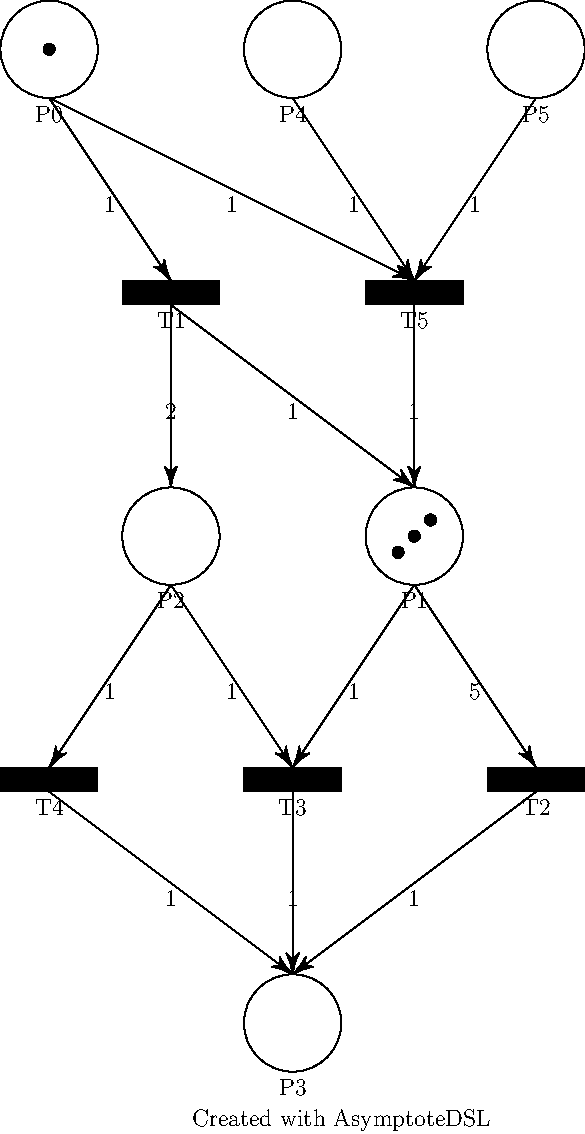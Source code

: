 size(20cm, 20cm);
draw(circle((6.0,1.0), 1.0), black);
draw(circle((11.0,21.0), 1.0), black);
draw(circle((3.5,11.0), 1.0), black);
draw(circle((1.0,21.0), 1.0), black);
draw(circle((8.5,11.0), 1.0), black);
draw(circle((6.0,21.0), 1.0), black);
fill(shift(11.0, 6.0) * rotate(90.0) * box((-0.25,1.0), (0.25,-1.0)), black);
fill(shift(6.0, 6.0) * rotate(90.0) * box((-0.25,1.0), (0.25,-1.0)), black);
fill(shift(1.0, 6.0) * rotate(90.0) * box((-0.25,1.0), (0.25,-1.0)), black);
fill(shift(8.5, 16.0) * rotate(90.0) * box((-0.25,1.0), (0.25,-1.0)), black);
fill(shift(3.5, 16.0) * rotate(90.0) * box((-0.25,1.0), (0.25,-1.0)), black);
label("P3", (6.0,0.0), align = S, black);
label("P5", (11.0,20.0), align = S, black);
label("P2", (3.5,10.0), align = S, black);
label("P0", (1.0,20.0), align = S, black);
label("P1", (8.5,10.0), align = S, black);
label("P4", (6.0,20.0), align = S, black);
label("T2", (11.0,5.75), align = S, black);
label("T3", (6.0,5.75), align = S, black);
label("T4", (1.0,5.75), align = S, black);
label("T5", (8.5,15.75), align = S, black);
label("T1", (3.5,15.75), align = S, black);
draw((8.5,10.0) -- (11.0,6.25), arrow = Arrow(HookHead), black);
label("5", (9.75,8.125), align = S, black);
draw((8.5,10.0) -- (6.0,6.25), arrow = Arrow(HookHead), black);
label("1", (7.25,8.125), align = S, black);
draw((3.5,10.0) -- (6.0,6.25), arrow = Arrow(HookHead), black);
label("1", (4.75,8.125), align = S, black);
draw((3.5,10.0) -- (1.0,6.25), arrow = Arrow(HookHead), black);
label("1", (2.25,8.125), align = S, black);
draw((1.0,20.0) -- (8.5,16.25), arrow = Arrow(HookHead), black);
label("1", (4.75,18.125), align = S, black);
draw((6.0,20.0) -- (8.5,16.25), arrow = Arrow(HookHead), black);
label("1", (7.25,18.125), align = S, black);
draw((11.0,20.0) -- (8.5,16.25), arrow = Arrow(HookHead), black);
label("1", (9.75,18.125), align = S, black);
draw((1.0,20.0) -- (3.5,16.25), arrow = Arrow(HookHead), black);
label("1", (2.25,18.125), align = S, black);
draw((11.0,5.75) -- (6.0,2.0), arrow = Arrow(HookHead), black);
label("1", (8.5,3.875), align = S, black);
draw((6.0,5.75) -- (6.0,2.0), arrow = Arrow(HookHead), black);
label("1", (6.0,3.875), align = S, black);
draw((1.0,5.75) -- (6.0,2.0), arrow = Arrow(HookHead), black);
label("1", (3.5,3.875), align = S, black);
draw((8.5,15.75) -- (8.5,12.0), arrow = Arrow(HookHead), black);
label("1", (8.5,13.875), align = S, black);
draw((3.5,15.75) -- (8.5,12.0), arrow = Arrow(HookHead), black);
label("1", (6.0,13.875), align = S, black);
draw((3.5,15.75) -- (3.5,12.0), arrow = Arrow(HookHead), black);
label("2", (3.5,13.875), align = S, black);
fill(circle((1.0,21.0), 0.125), black);
fill(circle((8.5,11.0), 0.125), black);
fill(circle((8.833333333333334,11.333333333333334), 0.125), black);
fill(circle((8.166666666666666,10.666666666666666), 0.125), black);
label("Created with AsymptoteDSL", (7.0,-1.0), align = NoAlign, black);

